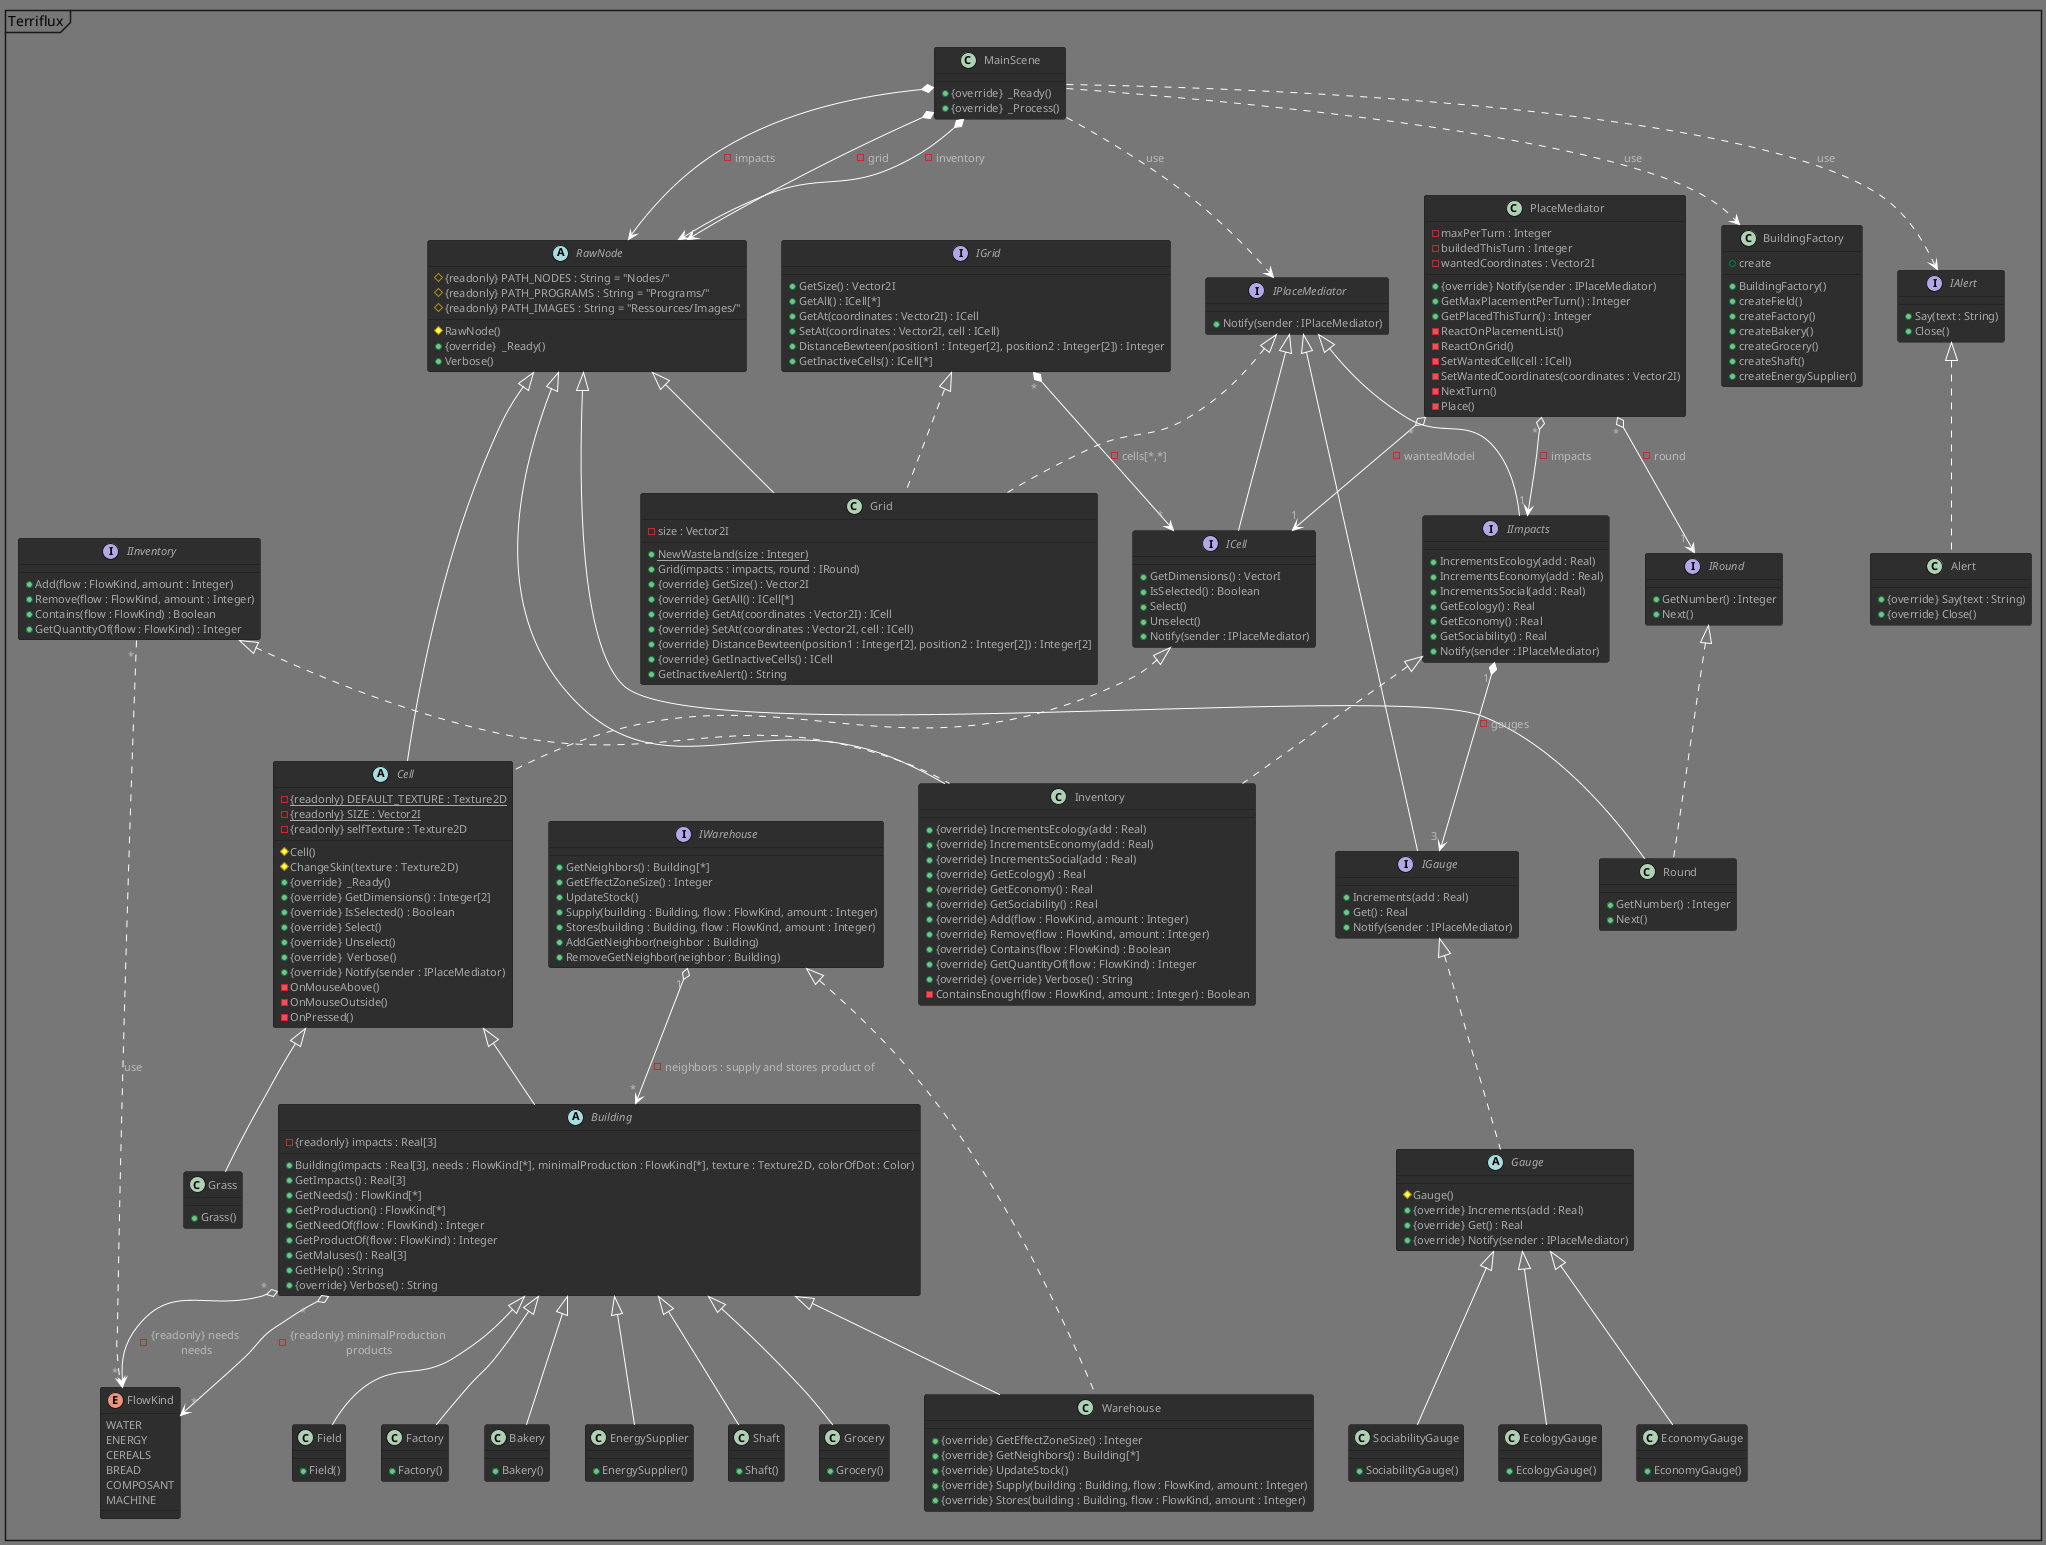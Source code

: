@startuml Terriflux
!theme reddress-darkgreen

mainframe Terriflux

/' MAIN SCENE '/
class MainScene 
{
    + {override}  _Ready()
    + {override}  _Process()
}
MainScene *--> RawNode : - impacts
MainScene *--> RawNode : - grid
MainScene *--> RawNode : - inventory
MainScene ..> BuildingFactory : use  /' Via la PlacementList '/
MainScene ..> IAlert : use  
MainScene ..> IPlaceMediator : use  

/' GENERAL '/
/' Any node of our own creation '/
abstract RawNode  /' extends Godot.Node2D '/
{
    # {readonly} PATH_NODES : String = "Nodes/"
    # {readonly} PATH_PROGRAMS : String = "Programs/"
    # {readonly} PATH_IMAGES : String = "Ressources/Images/"
    # RawNode() /' this.Name = this.getClass().ToString() '/ 
    + {override}  _Ready()
    + Verbose()
}

/' CELLS '/
interface ICell implements IPlaceMediator
{
    + GetDimensions() : VectorI 
    + IsSelected() : Boolean
    + Select()
    + Unselect() /' TODO - actuel ResetTexture '/
    + Notify(sender : IPlaceMediator)
}
abstract Cell extends RawNode implements ICell
{
    - {static} {readonly} DEFAULT_TEXTURE : Texture2D
    - {static} {readonly} SIZE : Vector2I 
    - {readonly} selfTexture : Texture2D
    # Cell()
    # ChangeSkin(texture : Texture2D)
    + {override}  _Ready() /' ChangeSkin() '/
    + {override} GetDimensions() : Integer[2] 
    + {override} IsSelected() : Boolean
    + {override} Select()
    + {override} Unselect() 
    + {override}  Verbose()
    + {override} Notify(sender : IPlaceMediator)
    - OnMouseAbove()
    - OnMouseOutside()
    - OnPressed()
}
class Grass extends Cell
{
    + Grass() 
}
abstract Building extends Cell
{
    - {readonly} impacts : Real[3]
    + Building(impacts : Real[3], needs : FlowKind[*], minimalProduction : FlowKind[*], texture : Texture2D, colorOfDot : Color)
    + GetImpacts() : Real[3]
    + GetNeeds() : FlowKind[*]
    + GetProduction() : FlowKind[*]     /' minimal product '/
    + GetNeedOf(flow : FlowKind) : Integer
    + GetProductOf(flow : FlowKind) : Integer        /' minimal product '/
    + GetMaluses() : Real[3]
    + GetHelp() : String        /' info for player about impacts, needs and products'/
    + {override} Verbose() : String
}
/' needs & minimalProduction = (FlowKind, Integer)[*] '/
Building" * " o--> " * "FlowKind : - {readonly} needs \n needs      
Building" * " o--> " * "FlowKind : - {readonly} minimalProduction \n products
enum FlowKind
{
    WATER
    ENERGY
    CEREALS
    BREAD
    COMPOSANT
    MACHINE
}
interface IWarehouse 
{
    /' Recuperer tt les batiments dans sa zone d'effet '/
    + GetNeighbors() : Building[*] 
    + GetEffectZoneSize() : Integer 
    /' 
        foreach building dans sa zone d'effet :
            Supply()
            Stores() si a fourni assez de ressource precedement
    '/ 
    + UpdateStock() 
    + Supply(building : Building, flow : FlowKind, amount : Integer)
    + Stores(building : Building, flow : FlowKind, amount : Integer)
    /' Gestion des voisins '/
    + AddGetNeighbor(neighbor : Building)
    + RemoveGetNeighbor(neighbor : Building)    /' quand bat supprime de la map, on essaie de l'enlever dasn tt les entrpot '/

}
IWarehouse" 1 " o--> " * "Building : - neighbors : supply and stores product of
class Warehouse extends Building implements IWarehouse
{
    + {override} GetEffectZoneSize() : Integer 
    + {override} GetNeighbors() : Building[*] 
    + {override} UpdateStock() 
    + {override} Supply(building : Building, flow : FlowKind, amount : Integer)
    + {override} Stores(building : Building, flow : FlowKind, amount : Integer)
}
class Field extends Building
{
    + Field()       /' 1.5, 4.0, -2.0; WATER,1 ; CEREALS,2 ; #Ce517b '/
}
class Factory extends Building
{
    + Factory()    /' 8.5, -23.0, -11.8 ; WATER,3, ENERGY,7, RAW_MATERIAL,4 ; MANUFACTURED_MERCHANDISE,5 ; #Ce7651 '/
}
class Bakery extends Building
{
    + Bakery()      /' 3.0, -1.0, -4.0 ; WATER,2, ENERGY,1, CEREALS,2 ; BREAD,3 ; #Ceb851 '/
}
class EnergySupplier extends Building
{
    + EnergySupplier()        /' 2.5, -2.0, -5.0 ; ; ENERGY,6 ; #51ce60 '/
}
class Shaft extends Building    /' Puit --- 2.5, -2.0, -5.0 ; ; WATER,6 ; blue '/
{
    + Shaft()
}
class Grocery extends Building
{
    + Grocery()         /' 15.0, -2.5, -2.5 ; MANUFACTURED_MERCHANDISE,3, ENERGY,1 ; #51ceb4 '/
}
class BuildingFactory
{
    + BuildingFactory()
    + createField()
    + createFactory()
    + createBakery()
    + createGrocery()
    + createShaft()
    + createEnergySupplier() 
    + create
}

/' ROUNDS '/
interface IRound
{
    + GetNumber() : Integer
    + Next()
}
class Round extends RawNode implements IRound
{
    + GetNumber() : Integer
    + Next()
}

/' GRID '/
interface IGrid
{
    + GetSize() : Vector2I
    + GetAll() : ICell[*]       /' (ICell, Vector2I)[*] '/
    + GetAt(coordinates : Vector2I) : ICell
    + SetAt(coordinates : Vector2I, cell : ICell)
    + DistanceBewteen(position1 : Integer[2], position2 : Integer[2]) : Integer
    + GetInactiveCells() : ICell[*]        /' notamment les batiments qui ne peuvent produire '/
}
IGrid" * " *--> " * "ICell : - cells[*,*] 
interface IPlaceMediator
{
    + Notify(sender : IPlaceMediator)
}
/' gere uniquement le placement de cellule (et donc batiments) 
et les operations qui le precedent/suivent (choix du type, des coordonnees, etc) '/
class PlaceMediator  
{
    - maxPerTurn : Integer
    - buildedThisTurn : Integer
    - wantedCoordinates : Vector2I
    + {override} Notify(sender : IPlaceMediator)
    + GetMaxPlacementPerTurn() : Integer
    + GetPlacedThisTurn() : Integer
    - ReactOnPlacementList()
    - ReactOnGrid()
    - SetWantedCell(cell : ICell)
    - SetWantedCoordinates(coordinates : Vector2I)
    - NextTurn()
    /' 
        Confirm the placement - old StartPlacement() 
        Si c'est un bat : l'ajout à l'entrepot le plus proche s'il est dans sa zone
        Si c'est un entrepot : recherche des bats dans sa zone et ajout  
    '/
    - Place()  
}
PlaceMediator" * " o--> " 1 "ICell : - wantedModel 
PlaceMediator" * " o--> " 1 "IImpacts : - impacts 
PlaceMediator" * " o--> " 1 "IRound : - round 
class Grid extends RawNode implements IGrid, IPlaceMediator
{
    - size : Vector2I
    + {static} NewWasteland(size : Integer)
    + Grid(impacts : impacts, round : IRound)
    + {override} GetSize() : Vector2I
    + {override} GetAll() : ICell[*]       
    + {override} GetAt(coordinates : Vector2I) : ICell
    + {override} SetAt(coordinates : Vector2I, cell : ICell)
    + {override} DistanceBewteen(position1 : Integer[2], position2 : Integer[2]) : Integer[2]
    + {override} GetInactiveCells() : ICell      
    + GetInactiveAlert() : String
}

/' INVENTORY & IMPACTS '/
interface IGauge implements IPlaceMediator
{
    + Increments(add : Real)
    + Get() : Real
    + Notify(sender : IPlaceMediator)
}
abstract Gauge implements IGauge
{
    # Gauge()
    + {override} Increments(add : Real)
    + {override} Get() : Real
    + {override} Notify(sender : IPlaceMediator)
}
class EcologyGauge extends Gauge
{
    + EcologyGauge()
}
class EconomyGauge extends Gauge
{
    + EconomyGauge()
}
class SociabilityGauge extends Gauge
{
    + SociabilityGauge()
}
interface IImpacts implements IPlaceMediator
{
    + IncrementsEcology(add : Real)
    + IncrementsEconomy(add : Real)
    + IncrementsSocial(add : Real)
    + GetEcology() : Real
    + GetEconomy() : Real
    + GetSociability() : Real
    + Notify(sender : IPlaceMediator)
}
IImpacts" 1 " *--> " 3 "IGauge : - gauges
interface IInventory 
{
    + Add(flow : FlowKind, amount : Integer)
    + Remove(flow : FlowKind, amount : Integer)
    + Contains(flow : FlowKind) : Boolean
    + GetQuantityOf(flow : FlowKind) : Integer
}
IInventory" * " ..> FlowKind : use
class Inventory extends RawNode implements IImpacts, IInventory /' ancien node Impact avec acces inventaire ET jauges, mais renommé '/
{   
    + {override} IncrementsEcology(add : Real)
    + {override} IncrementsEconomy(add : Real)
    + {override} IncrementsSocial(add : Real)
    + {override} GetEcology() : Real
    + {override} GetEconomy() : Real
    + {override} GetSociability() : Real
    + {override} Add(flow : FlowKind, amount : Integer)
    + {override} Remove(flow : FlowKind, amount : Integer)
    + {override} Contains(flow : FlowKind) : Boolean
    + {override} GetQuantityOf(flow : FlowKind) : Integer
    + {override} {override} Verbose() : String
    - ContainsEnough(flow : FlowKind, amount : Integer) : Boolean
}

/' MESSAGE to user '/
interface IAlert
{
    + Say(text : String)
    + Close()
}
class Alert implements IAlert
{
    + {override} Say(text : String)
    + {override} Close()
}

@enduml